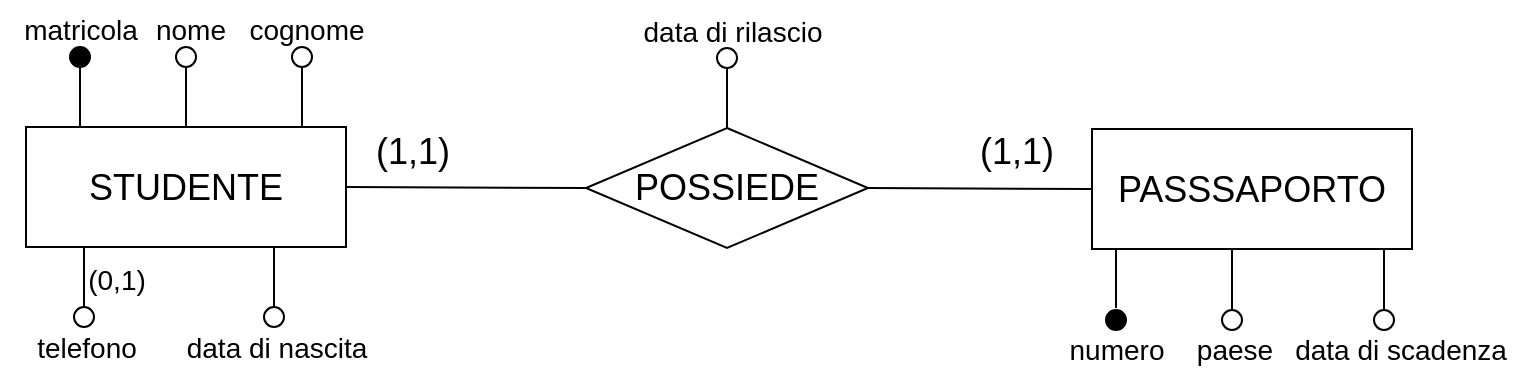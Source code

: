 <?xml version="1.0" encoding="UTF-8"?>
<mxfile version="28.2.5">
  <diagram name="Pagina-1" id="SHImMo-cX8PR3l8xb86j">
    <mxGraphModel dx="1064" dy="390" grid="1" gridSize="10" guides="1" tooltips="1" connect="1" arrows="1" fold="1" page="1" pageScale="1" pageWidth="1169" pageHeight="827" math="0" shadow="0">
      <root>
        <mxCell id="0" />
        <mxCell id="1" parent="0" />
        <mxCell id="unjvJsAtwSInByf4UnUb-1" value="&lt;span style=&quot;font-size: 18px;&quot;&gt;STUDENTE&lt;/span&gt;" style="rounded=0;whiteSpace=wrap;html=1;" parent="1" vertex="1">
          <mxGeometry x="227" y="287.5" width="160" height="60" as="geometry" />
        </mxCell>
        <mxCell id="unjvJsAtwSInByf4UnUb-5" value="" style="endArrow=none;html=1;rounded=0;exitX=0.067;exitY=0;exitDx=0;exitDy=0;exitPerimeter=0;" parent="1" edge="1">
          <mxGeometry width="50" height="50" relative="1" as="geometry">
            <mxPoint x="365" y="287.5" as="sourcePoint" />
            <mxPoint x="365" y="257.5" as="targetPoint" />
          </mxGeometry>
        </mxCell>
        <mxCell id="unjvJsAtwSInByf4UnUb-6" value="" style="ellipse;whiteSpace=wrap;html=1;aspect=fixed;" parent="1" vertex="1">
          <mxGeometry x="360" y="247.5" width="10" height="10" as="geometry" />
        </mxCell>
        <mxCell id="unjvJsAtwSInByf4UnUb-7" value="&lt;font style=&quot;font-size: 14px;&quot;&gt;nome&lt;/font&gt;" style="text;html=1;align=center;verticalAlign=middle;resizable=0;points=[];autosize=1;strokeColor=none;fillColor=none;" parent="1" vertex="1">
          <mxGeometry x="279" y="224" width="60" height="30" as="geometry" />
        </mxCell>
        <mxCell id="unjvJsAtwSInByf4UnUb-14" value="" style="endArrow=none;html=1;rounded=0;exitX=0.067;exitY=0;exitDx=0;exitDy=0;exitPerimeter=0;" parent="1" edge="1">
          <mxGeometry width="50" height="50" relative="1" as="geometry">
            <mxPoint x="307" y="287.5" as="sourcePoint" />
            <mxPoint x="307" y="257.5" as="targetPoint" />
          </mxGeometry>
        </mxCell>
        <mxCell id="unjvJsAtwSInByf4UnUb-15" value="" style="ellipse;whiteSpace=wrap;html=1;aspect=fixed;direction=south;" parent="1" vertex="1">
          <mxGeometry x="302" y="247.5" width="10" height="10" as="geometry" />
        </mxCell>
        <mxCell id="unjvJsAtwSInByf4UnUb-61" value="&lt;font style=&quot;font-size: 18px;&quot;&gt;PASSSAPORTO&lt;/font&gt;" style="rounded=0;whiteSpace=wrap;html=1;" parent="1" vertex="1">
          <mxGeometry x="760" y="288.5" width="160" height="60" as="geometry" />
        </mxCell>
        <mxCell id="unjvJsAtwSInByf4UnUb-65" value="" style="endArrow=none;html=1;rounded=0;exitX=0.067;exitY=0;exitDx=0;exitDy=0;exitPerimeter=0;" parent="1" edge="1">
          <mxGeometry width="50" height="50" relative="1" as="geometry">
            <mxPoint x="830" y="349" as="sourcePoint" />
            <mxPoint x="830" y="379" as="targetPoint" />
          </mxGeometry>
        </mxCell>
        <mxCell id="unjvJsAtwSInByf4UnUb-66" value="" style="ellipse;whiteSpace=wrap;html=1;aspect=fixed;rotation=-180;" parent="1" vertex="1">
          <mxGeometry x="825" y="379" width="10" height="10" as="geometry" />
        </mxCell>
        <mxCell id="unjvJsAtwSInByf4UnUb-71" value="" style="endArrow=none;html=1;rounded=0;exitX=0.067;exitY=0;exitDx=0;exitDy=0;exitPerimeter=0;" parent="1" edge="1">
          <mxGeometry width="50" height="50" relative="1" as="geometry">
            <mxPoint x="772" y="348" as="sourcePoint" />
            <mxPoint x="772" y="378" as="targetPoint" />
          </mxGeometry>
        </mxCell>
        <mxCell id="unjvJsAtwSInByf4UnUb-72" value="" style="ellipse;whiteSpace=wrap;html=1;aspect=fixed;rotation=-180;fillColor=#000000;" parent="1" vertex="1">
          <mxGeometry x="767" y="379" width="10" height="10" as="geometry" />
        </mxCell>
        <mxCell id="unjvJsAtwSInByf4UnUb-78" value="&lt;font style=&quot;font-size: 14px;&quot;&gt;numero&lt;/font&gt;" style="text;html=1;align=center;verticalAlign=middle;resizable=0;points=[];autosize=1;strokeColor=none;fillColor=none;" parent="1" vertex="1">
          <mxGeometry x="737" y="384" width="70" height="30" as="geometry" />
        </mxCell>
        <mxCell id="unjvJsAtwSInByf4UnUb-80" value="&lt;font style=&quot;font-size: 14px;&quot;&gt;paese&lt;/font&gt;" style="text;html=1;align=center;verticalAlign=middle;resizable=0;points=[];autosize=1;strokeColor=none;fillColor=none;" parent="1" vertex="1">
          <mxGeometry x="801" y="384" width="60" height="30" as="geometry" />
        </mxCell>
        <mxCell id="unjvJsAtwSInByf4UnUb-81" value="&lt;font style=&quot;font-size: 18px;&quot;&gt;POSSIEDE&lt;/font&gt;" style="rhombus;whiteSpace=wrap;html=1;" parent="1" vertex="1">
          <mxGeometry x="507" y="288" width="141" height="60" as="geometry" />
        </mxCell>
        <mxCell id="unjvJsAtwSInByf4UnUb-83" value="" style="endArrow=none;html=1;rounded=0;exitX=1;exitY=0.5;exitDx=0;exitDy=0;entryX=0;entryY=0.5;entryDx=0;entryDy=0;" parent="1" source="unjvJsAtwSInByf4UnUb-1" target="unjvJsAtwSInByf4UnUb-81" edge="1">
          <mxGeometry width="50" height="50" relative="1" as="geometry">
            <mxPoint x="597" y="501.5" as="sourcePoint" />
            <mxPoint x="647" y="451.5" as="targetPoint" />
          </mxGeometry>
        </mxCell>
        <mxCell id="unjvJsAtwSInByf4UnUb-84" value="" style="endArrow=none;html=1;rounded=0;exitX=1;exitY=0.5;exitDx=0;exitDy=0;entryX=0;entryY=0.5;entryDx=0;entryDy=0;" parent="1" source="unjvJsAtwSInByf4UnUb-81" target="unjvJsAtwSInByf4UnUb-61" edge="1">
          <mxGeometry width="50" height="50" relative="1" as="geometry">
            <mxPoint x="597" y="501.5" as="sourcePoint" />
            <mxPoint x="647" y="451.5" as="targetPoint" />
          </mxGeometry>
        </mxCell>
        <mxCell id="unjvJsAtwSInByf4UnUb-88" value="" style="endArrow=none;html=1;rounded=0;exitX=0.067;exitY=0;exitDx=0;exitDy=0;exitPerimeter=0;" parent="1" edge="1">
          <mxGeometry width="50" height="50" relative="1" as="geometry">
            <mxPoint x="906" y="349" as="sourcePoint" />
            <mxPoint x="906" y="379" as="targetPoint" />
          </mxGeometry>
        </mxCell>
        <mxCell id="unjvJsAtwSInByf4UnUb-89" value="" style="ellipse;whiteSpace=wrap;html=1;aspect=fixed;rotation=-180;" parent="1" vertex="1">
          <mxGeometry x="901" y="379" width="10" height="10" as="geometry" />
        </mxCell>
        <mxCell id="unjvJsAtwSInByf4UnUb-90" value="&lt;font style=&quot;font-size: 14px;&quot;&gt;data di scadenza&lt;/font&gt;" style="text;html=1;align=center;verticalAlign=middle;resizable=0;points=[];autosize=1;strokeColor=none;fillColor=none;" parent="1" vertex="1">
          <mxGeometry x="849" y="384" width="130" height="30" as="geometry" />
        </mxCell>
        <mxCell id="unjvJsAtwSInByf4UnUb-91" value="&lt;font style=&quot;font-size: 18px;&quot;&gt;(1,1)&lt;/font&gt;" style="text;html=1;align=center;verticalAlign=middle;resizable=0;points=[];autosize=1;strokeColor=none;fillColor=none;" parent="1" vertex="1">
          <mxGeometry x="390" y="280" width="60" height="40" as="geometry" />
        </mxCell>
        <mxCell id="unjvJsAtwSInByf4UnUb-92" value="&lt;font style=&quot;font-size: 18px;&quot;&gt;(1,1)&lt;/font&gt;" style="text;html=1;align=center;verticalAlign=middle;resizable=0;points=[];autosize=1;strokeColor=none;fillColor=none;" parent="1" vertex="1">
          <mxGeometry x="692" y="280" width="60" height="40" as="geometry" />
        </mxCell>
        <mxCell id="CcaYhzzBdF9eLu_KtUvN-2" value="&lt;font style=&quot;font-size: 14px;&quot;&gt;cognome&lt;/font&gt;" style="text;html=1;align=center;verticalAlign=middle;resizable=0;points=[];autosize=1;strokeColor=none;fillColor=none;" parent="1" vertex="1">
          <mxGeometry x="327" y="224" width="80" height="30" as="geometry" />
        </mxCell>
        <mxCell id="CcaYhzzBdF9eLu_KtUvN-8" value="&lt;span style=&quot;font-size: 14px;&quot;&gt;matricola&lt;/span&gt;" style="text;html=1;align=center;verticalAlign=middle;resizable=0;points=[];autosize=1;strokeColor=none;fillColor=none;" parent="1" vertex="1">
          <mxGeometry x="214" y="224" width="80" height="30" as="geometry" />
        </mxCell>
        <mxCell id="CcaYhzzBdF9eLu_KtUvN-9" value="" style="endArrow=none;html=1;rounded=0;exitX=0.067;exitY=0;exitDx=0;exitDy=0;exitPerimeter=0;" parent="1" edge="1">
          <mxGeometry width="50" height="50" relative="1" as="geometry">
            <mxPoint x="254" y="287.5" as="sourcePoint" />
            <mxPoint x="254" y="257.5" as="targetPoint" />
          </mxGeometry>
        </mxCell>
        <mxCell id="CcaYhzzBdF9eLu_KtUvN-10" value="" style="ellipse;whiteSpace=wrap;html=1;aspect=fixed;direction=south;fillColor=#000000;" parent="1" vertex="1">
          <mxGeometry x="249" y="247.5" width="10" height="10" as="geometry" />
        </mxCell>
        <mxCell id="sy5HOTditzcSrkJo1PVW-5" value="" style="endArrow=none;html=1;rounded=0;exitX=0.067;exitY=0;exitDx=0;exitDy=0;exitPerimeter=0;" edge="1" parent="1">
          <mxGeometry width="50" height="50" relative="1" as="geometry">
            <mxPoint x="256" y="347.5" as="sourcePoint" />
            <mxPoint x="256" y="377.5" as="targetPoint" />
          </mxGeometry>
        </mxCell>
        <mxCell id="sy5HOTditzcSrkJo1PVW-6" value="" style="ellipse;whiteSpace=wrap;html=1;aspect=fixed;rotation=-180;" vertex="1" parent="1">
          <mxGeometry x="251" y="377.5" width="10" height="10" as="geometry" />
        </mxCell>
        <mxCell id="sy5HOTditzcSrkJo1PVW-7" value="&lt;font style=&quot;font-size: 14px;&quot;&gt;telefono&lt;/font&gt;" style="text;html=1;align=center;verticalAlign=middle;resizable=0;points=[];autosize=1;strokeColor=none;fillColor=none;" vertex="1" parent="1">
          <mxGeometry x="222" y="382.5" width="70" height="30" as="geometry" />
        </mxCell>
        <mxCell id="sy5HOTditzcSrkJo1PVW-8" value="" style="endArrow=none;html=1;rounded=0;exitX=0.067;exitY=0;exitDx=0;exitDy=0;exitPerimeter=0;" edge="1" parent="1">
          <mxGeometry width="50" height="50" relative="1" as="geometry">
            <mxPoint x="351" y="347.5" as="sourcePoint" />
            <mxPoint x="351" y="377.5" as="targetPoint" />
          </mxGeometry>
        </mxCell>
        <mxCell id="sy5HOTditzcSrkJo1PVW-9" value="" style="ellipse;whiteSpace=wrap;html=1;aspect=fixed;rotation=-180;" vertex="1" parent="1">
          <mxGeometry x="346" y="377.5" width="10" height="10" as="geometry" />
        </mxCell>
        <mxCell id="sy5HOTditzcSrkJo1PVW-10" value="&lt;font style=&quot;font-size: 14px;&quot;&gt;data di nascita&lt;/font&gt;" style="text;html=1;align=center;verticalAlign=middle;resizable=0;points=[];autosize=1;strokeColor=none;fillColor=none;" vertex="1" parent="1">
          <mxGeometry x="297" y="382.5" width="110" height="30" as="geometry" />
        </mxCell>
        <mxCell id="sy5HOTditzcSrkJo1PVW-11" value="&lt;font style=&quot;font-size: 14px;&quot;&gt;(0,1)&lt;/font&gt;" style="text;html=1;align=center;verticalAlign=middle;resizable=0;points=[];autosize=1;strokeColor=none;fillColor=none;" vertex="1" parent="1">
          <mxGeometry x="247" y="349" width="50" height="30" as="geometry" />
        </mxCell>
        <mxCell id="sy5HOTditzcSrkJo1PVW-15" value="" style="endArrow=none;html=1;rounded=0;exitX=0.067;exitY=0;exitDx=0;exitDy=0;exitPerimeter=0;" edge="1" parent="1">
          <mxGeometry width="50" height="50" relative="1" as="geometry">
            <mxPoint x="577.5" y="288" as="sourcePoint" />
            <mxPoint x="577.5" y="258" as="targetPoint" />
          </mxGeometry>
        </mxCell>
        <mxCell id="sy5HOTditzcSrkJo1PVW-16" value="" style="ellipse;whiteSpace=wrap;html=1;aspect=fixed;" vertex="1" parent="1">
          <mxGeometry x="572.5" y="248" width="10" height="10" as="geometry" />
        </mxCell>
        <mxCell id="sy5HOTditzcSrkJo1PVW-17" value="&lt;font style=&quot;font-size: 14px;&quot;&gt;data di rilascio&lt;/font&gt;" style="text;html=1;align=center;verticalAlign=middle;resizable=0;points=[];autosize=1;strokeColor=none;fillColor=none;" vertex="1" parent="1">
          <mxGeometry x="524.5" y="224.5" width="110" height="30" as="geometry" />
        </mxCell>
      </root>
    </mxGraphModel>
  </diagram>
</mxfile>
